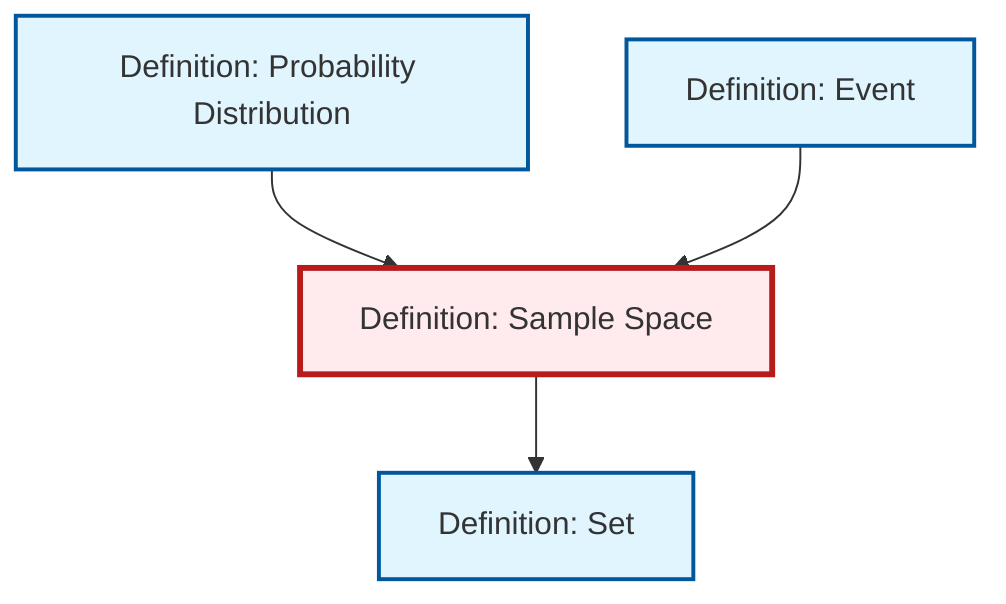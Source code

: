 graph TD
    classDef definition fill:#e1f5fe,stroke:#01579b,stroke-width:2px
    classDef theorem fill:#f3e5f5,stroke:#4a148c,stroke-width:2px
    classDef axiom fill:#fff3e0,stroke:#e65100,stroke-width:2px
    classDef example fill:#e8f5e9,stroke:#1b5e20,stroke-width:2px
    classDef current fill:#ffebee,stroke:#b71c1c,stroke-width:3px
    def-set["Definition: Set"]:::definition
    def-sample-space["Definition: Sample Space"]:::definition
    def-event["Definition: Event"]:::definition
    def-probability-distribution["Definition: Probability Distribution"]:::definition
    def-probability-distribution --> def-sample-space
    def-event --> def-sample-space
    def-sample-space --> def-set
    class def-sample-space current